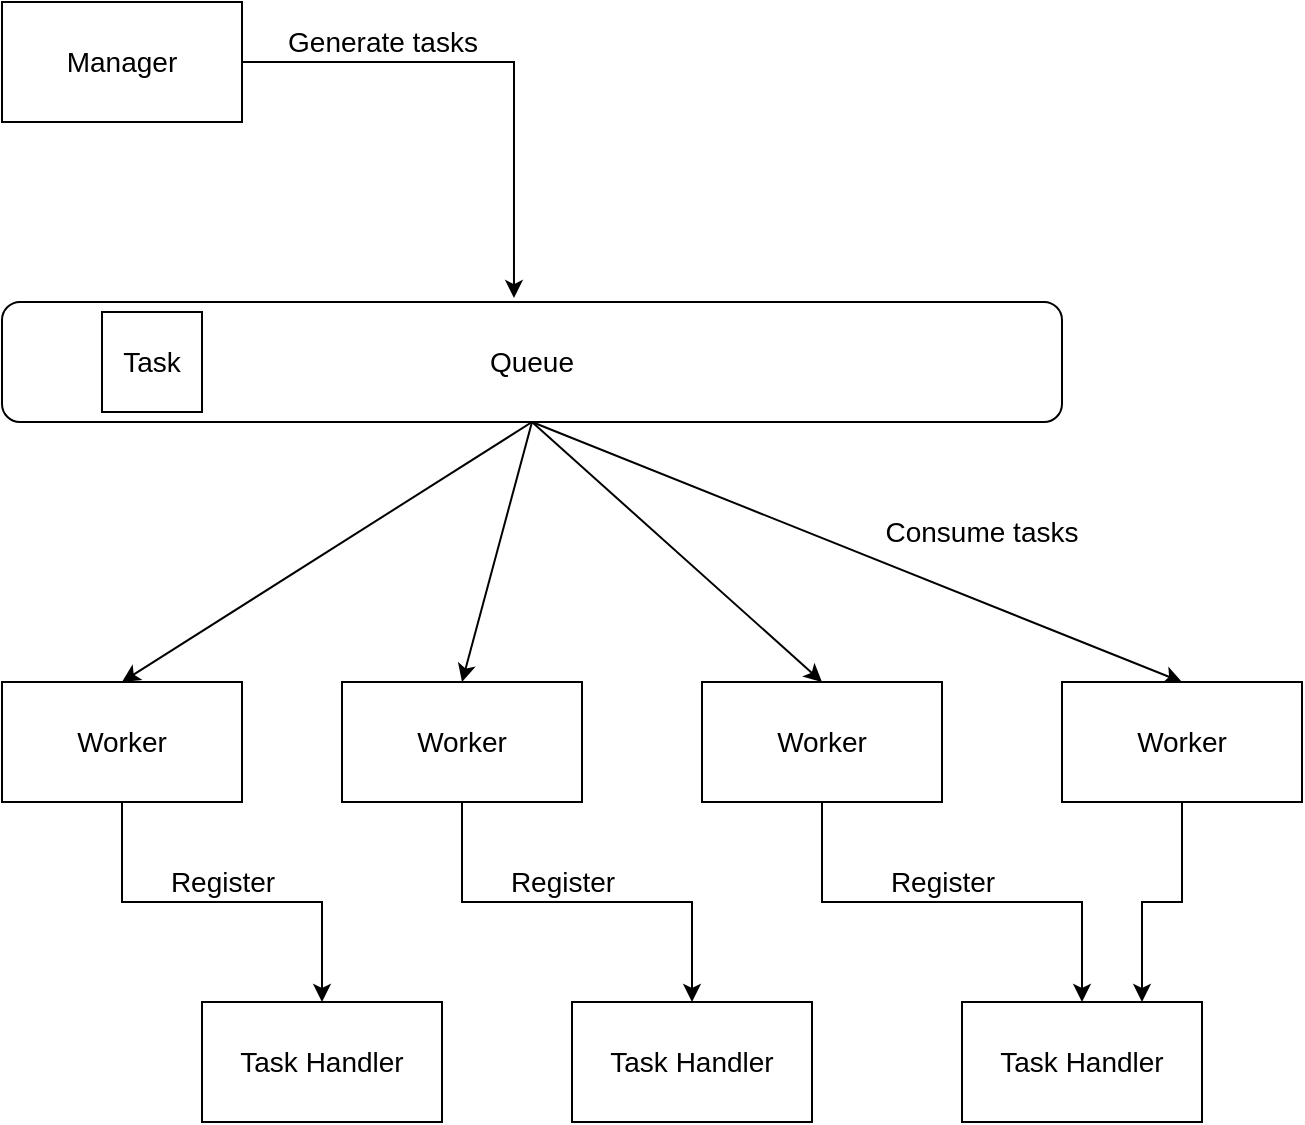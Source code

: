 <mxfile version="20.2.2" type="github">
  <diagram id="3TmxXlATYsiDRvL7M1Jl" name="Page-1">
    <mxGraphModel dx="1298" dy="728" grid="1" gridSize="10" guides="1" tooltips="1" connect="1" arrows="1" fold="1" page="1" pageScale="1" pageWidth="850" pageHeight="1100" math="0" shadow="0">
      <root>
        <mxCell id="0" />
        <mxCell id="1" parent="0" />
        <mxCell id="yFXMNnFhYH_2_vV9QVNL-22" style="rounded=0;orthogonalLoop=1;jettySize=auto;html=1;exitX=1;exitY=0.5;exitDx=0;exitDy=0;entryX=0.483;entryY=-0.033;entryDx=0;entryDy=0;entryPerimeter=0;fontSize=14;edgeStyle=orthogonalEdgeStyle;" edge="1" parent="1" source="yFXMNnFhYH_2_vV9QVNL-1" target="yFXMNnFhYH_2_vV9QVNL-2">
          <mxGeometry relative="1" as="geometry" />
        </mxCell>
        <mxCell id="yFXMNnFhYH_2_vV9QVNL-23" value="Generate tasks" style="edgeLabel;html=1;align=center;verticalAlign=middle;resizable=0;points=[];fontSize=14;" vertex="1" connectable="0" parent="yFXMNnFhYH_2_vV9QVNL-22">
          <mxGeometry x="-0.756" y="3" relative="1" as="geometry">
            <mxPoint x="39" y="-7" as="offset" />
          </mxGeometry>
        </mxCell>
        <mxCell id="yFXMNnFhYH_2_vV9QVNL-1" value="Manager" style="rounded=0;whiteSpace=wrap;html=1;fontSize=14;" vertex="1" parent="1">
          <mxGeometry x="80" y="40" width="120" height="60" as="geometry" />
        </mxCell>
        <mxCell id="yFXMNnFhYH_2_vV9QVNL-18" style="rounded=0;orthogonalLoop=1;jettySize=auto;html=1;exitX=0.5;exitY=1;exitDx=0;exitDy=0;entryX=0.5;entryY=0;entryDx=0;entryDy=0;fontSize=14;" edge="1" parent="1" source="yFXMNnFhYH_2_vV9QVNL-2" target="yFXMNnFhYH_2_vV9QVNL-3">
          <mxGeometry relative="1" as="geometry" />
        </mxCell>
        <mxCell id="yFXMNnFhYH_2_vV9QVNL-19" style="edgeStyle=none;rounded=0;orthogonalLoop=1;jettySize=auto;html=1;exitX=0.5;exitY=1;exitDx=0;exitDy=0;entryX=0.5;entryY=0;entryDx=0;entryDy=0;fontSize=14;" edge="1" parent="1" source="yFXMNnFhYH_2_vV9QVNL-2" target="yFXMNnFhYH_2_vV9QVNL-4">
          <mxGeometry relative="1" as="geometry" />
        </mxCell>
        <mxCell id="yFXMNnFhYH_2_vV9QVNL-20" style="edgeStyle=none;rounded=0;orthogonalLoop=1;jettySize=auto;html=1;exitX=0.5;exitY=1;exitDx=0;exitDy=0;entryX=0.5;entryY=0;entryDx=0;entryDy=0;fontSize=14;" edge="1" parent="1" source="yFXMNnFhYH_2_vV9QVNL-2" target="yFXMNnFhYH_2_vV9QVNL-5">
          <mxGeometry relative="1" as="geometry" />
        </mxCell>
        <mxCell id="yFXMNnFhYH_2_vV9QVNL-21" style="edgeStyle=none;rounded=0;orthogonalLoop=1;jettySize=auto;html=1;exitX=0.5;exitY=1;exitDx=0;exitDy=0;entryX=0.5;entryY=0;entryDx=0;entryDy=0;fontSize=14;" edge="1" parent="1" source="yFXMNnFhYH_2_vV9QVNL-2" target="yFXMNnFhYH_2_vV9QVNL-6">
          <mxGeometry relative="1" as="geometry" />
        </mxCell>
        <mxCell id="yFXMNnFhYH_2_vV9QVNL-2" value="Queue" style="rounded=1;whiteSpace=wrap;html=1;fontSize=14;" vertex="1" parent="1">
          <mxGeometry x="80" y="190" width="530" height="60" as="geometry" />
        </mxCell>
        <mxCell id="yFXMNnFhYH_2_vV9QVNL-11" style="edgeStyle=orthogonalEdgeStyle;rounded=0;orthogonalLoop=1;jettySize=auto;html=1;exitX=0.5;exitY=1;exitDx=0;exitDy=0;entryX=0.5;entryY=0;entryDx=0;entryDy=0;fontSize=14;" edge="1" parent="1" source="yFXMNnFhYH_2_vV9QVNL-3" target="yFXMNnFhYH_2_vV9QVNL-8">
          <mxGeometry relative="1" as="geometry" />
        </mxCell>
        <mxCell id="yFXMNnFhYH_2_vV9QVNL-14" value="Register" style="edgeLabel;html=1;align=center;verticalAlign=middle;resizable=0;points=[];fontSize=14;" vertex="1" connectable="0" parent="yFXMNnFhYH_2_vV9QVNL-11">
          <mxGeometry x="-0.3" y="3" relative="1" as="geometry">
            <mxPoint x="30" y="-7" as="offset" />
          </mxGeometry>
        </mxCell>
        <mxCell id="yFXMNnFhYH_2_vV9QVNL-3" value="Worker" style="rounded=0;whiteSpace=wrap;html=1;fontSize=14;" vertex="1" parent="1">
          <mxGeometry x="80" y="380" width="120" height="60" as="geometry" />
        </mxCell>
        <mxCell id="yFXMNnFhYH_2_vV9QVNL-12" style="edgeStyle=orthogonalEdgeStyle;rounded=0;orthogonalLoop=1;jettySize=auto;html=1;exitX=0.5;exitY=1;exitDx=0;exitDy=0;entryX=0.5;entryY=0;entryDx=0;entryDy=0;fontSize=14;" edge="1" parent="1" source="yFXMNnFhYH_2_vV9QVNL-4" target="yFXMNnFhYH_2_vV9QVNL-9">
          <mxGeometry relative="1" as="geometry" />
        </mxCell>
        <mxCell id="yFXMNnFhYH_2_vV9QVNL-4" value="Worker" style="rounded=0;whiteSpace=wrap;html=1;fontSize=14;" vertex="1" parent="1">
          <mxGeometry x="250" y="380" width="120" height="60" as="geometry" />
        </mxCell>
        <mxCell id="yFXMNnFhYH_2_vV9QVNL-13" style="edgeStyle=orthogonalEdgeStyle;rounded=0;orthogonalLoop=1;jettySize=auto;html=1;exitX=0.5;exitY=1;exitDx=0;exitDy=0;entryX=0.5;entryY=0;entryDx=0;entryDy=0;fontSize=14;" edge="1" parent="1" source="yFXMNnFhYH_2_vV9QVNL-5" target="yFXMNnFhYH_2_vV9QVNL-10">
          <mxGeometry relative="1" as="geometry" />
        </mxCell>
        <mxCell id="yFXMNnFhYH_2_vV9QVNL-5" value="Worker" style="rounded=0;whiteSpace=wrap;html=1;fontSize=14;" vertex="1" parent="1">
          <mxGeometry x="430" y="380" width="120" height="60" as="geometry" />
        </mxCell>
        <mxCell id="yFXMNnFhYH_2_vV9QVNL-17" style="edgeStyle=orthogonalEdgeStyle;rounded=0;orthogonalLoop=1;jettySize=auto;html=1;exitX=0.5;exitY=1;exitDx=0;exitDy=0;entryX=0.75;entryY=0;entryDx=0;entryDy=0;fontSize=14;" edge="1" parent="1" source="yFXMNnFhYH_2_vV9QVNL-6" target="yFXMNnFhYH_2_vV9QVNL-10">
          <mxGeometry relative="1" as="geometry" />
        </mxCell>
        <mxCell id="yFXMNnFhYH_2_vV9QVNL-6" value="Worker" style="rounded=0;whiteSpace=wrap;html=1;fontSize=14;" vertex="1" parent="1">
          <mxGeometry x="610" y="380" width="120" height="60" as="geometry" />
        </mxCell>
        <mxCell id="yFXMNnFhYH_2_vV9QVNL-8" value="Task Handler" style="rounded=0;whiteSpace=wrap;html=1;fontSize=14;" vertex="1" parent="1">
          <mxGeometry x="180" y="540" width="120" height="60" as="geometry" />
        </mxCell>
        <mxCell id="yFXMNnFhYH_2_vV9QVNL-9" value="Task Handler" style="rounded=0;whiteSpace=wrap;html=1;fontSize=14;" vertex="1" parent="1">
          <mxGeometry x="365" y="540" width="120" height="60" as="geometry" />
        </mxCell>
        <mxCell id="yFXMNnFhYH_2_vV9QVNL-10" value="Task Handler" style="rounded=0;whiteSpace=wrap;html=1;fontSize=14;" vertex="1" parent="1">
          <mxGeometry x="560" y="540" width="120" height="60" as="geometry" />
        </mxCell>
        <mxCell id="yFXMNnFhYH_2_vV9QVNL-15" value="Register" style="edgeLabel;html=1;align=center;verticalAlign=middle;resizable=0;points=[];fontSize=14;" vertex="1" connectable="0" parent="1">
          <mxGeometry x="360" y="480" as="geometry" />
        </mxCell>
        <mxCell id="yFXMNnFhYH_2_vV9QVNL-16" value="Register" style="edgeLabel;html=1;align=center;verticalAlign=middle;resizable=0;points=[];fontSize=14;" vertex="1" connectable="0" parent="1">
          <mxGeometry x="550" y="480" as="geometry" />
        </mxCell>
        <mxCell id="yFXMNnFhYH_2_vV9QVNL-24" value="Consume tasks" style="text;html=1;strokeColor=none;fillColor=none;align=center;verticalAlign=middle;whiteSpace=wrap;rounded=0;fontSize=14;" vertex="1" parent="1">
          <mxGeometry x="510" y="290" width="120" height="30" as="geometry" />
        </mxCell>
        <mxCell id="yFXMNnFhYH_2_vV9QVNL-25" value="Task" style="whiteSpace=wrap;html=1;aspect=fixed;fontSize=14;" vertex="1" parent="1">
          <mxGeometry x="130" y="195" width="50" height="50" as="geometry" />
        </mxCell>
      </root>
    </mxGraphModel>
  </diagram>
</mxfile>
